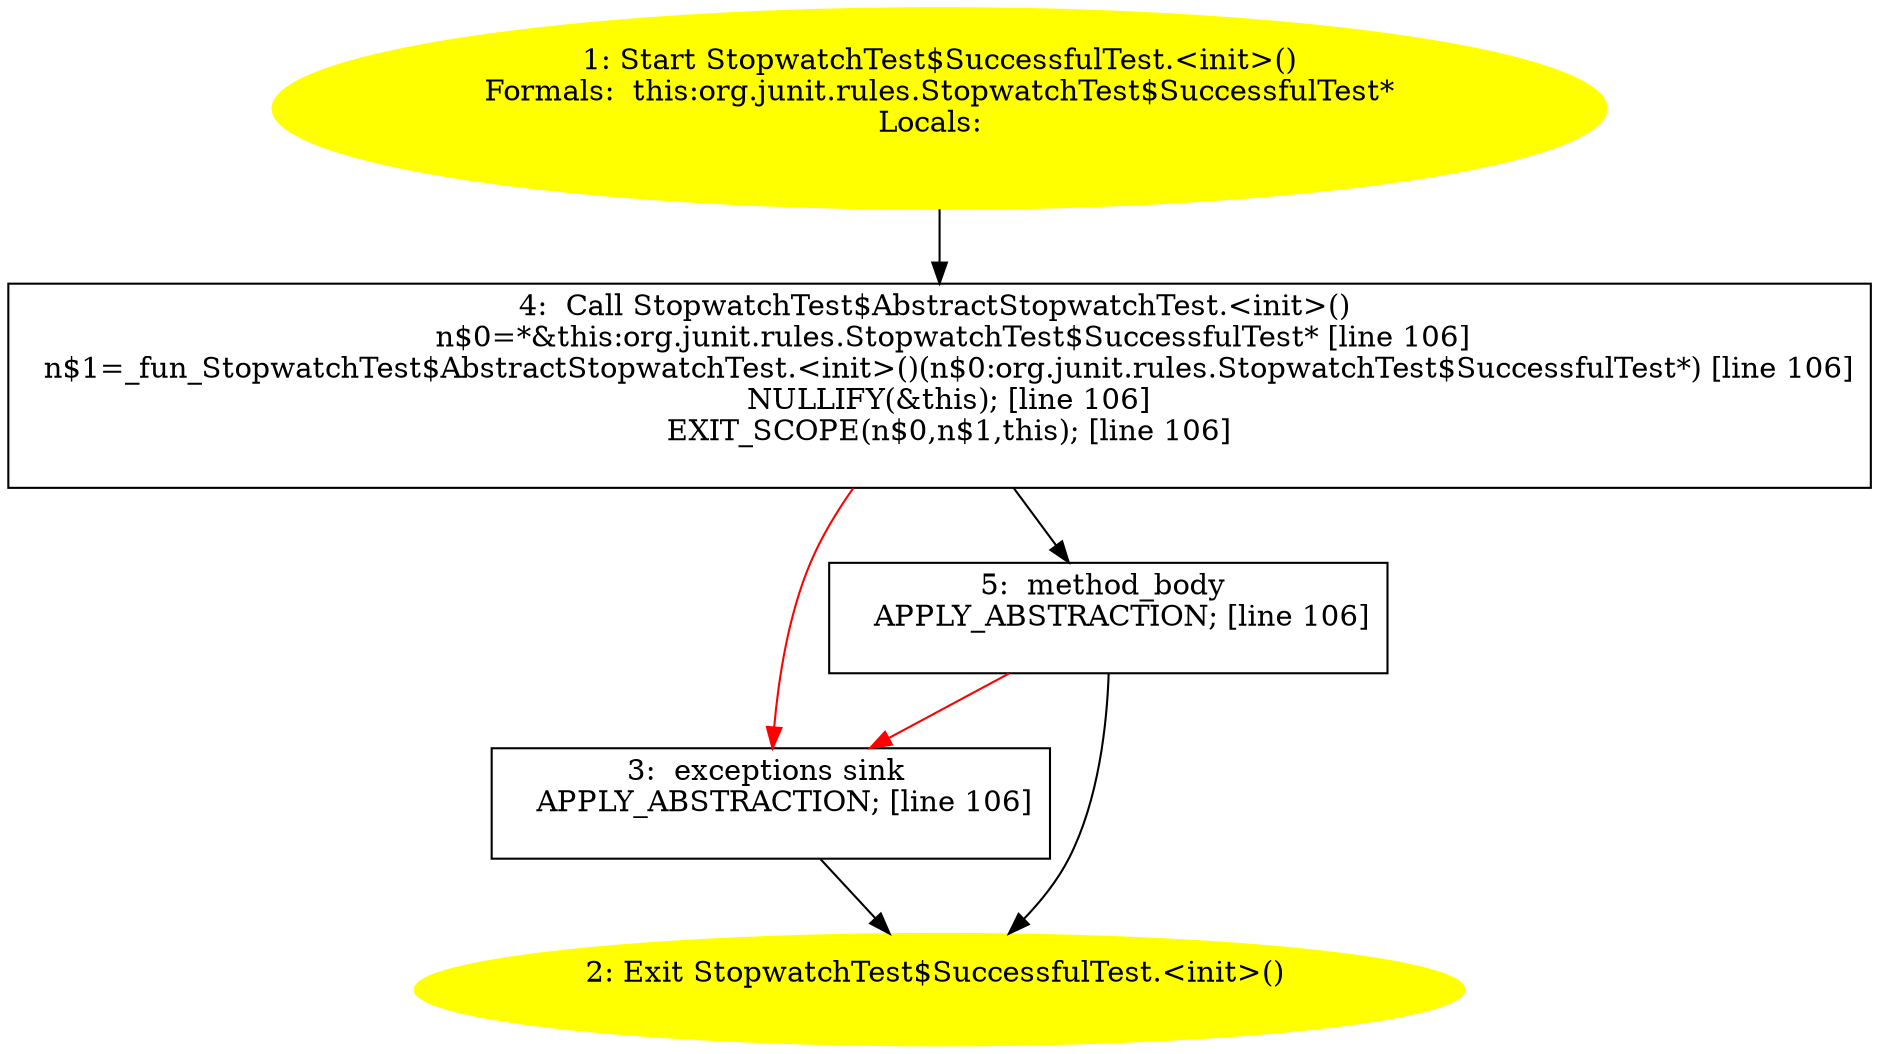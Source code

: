 /* @generated */
digraph cfg {
"org.junit.rules.StopwatchTest$SuccessfulTest.<init>().8bc5f6fb19f9211dcaef0b7353854fea_1" [label="1: Start StopwatchTest$SuccessfulTest.<init>()\nFormals:  this:org.junit.rules.StopwatchTest$SuccessfulTest*\nLocals:  \n  " color=yellow style=filled]
	

	 "org.junit.rules.StopwatchTest$SuccessfulTest.<init>().8bc5f6fb19f9211dcaef0b7353854fea_1" -> "org.junit.rules.StopwatchTest$SuccessfulTest.<init>().8bc5f6fb19f9211dcaef0b7353854fea_4" ;
"org.junit.rules.StopwatchTest$SuccessfulTest.<init>().8bc5f6fb19f9211dcaef0b7353854fea_2" [label="2: Exit StopwatchTest$SuccessfulTest.<init>() \n  " color=yellow style=filled]
	

"org.junit.rules.StopwatchTest$SuccessfulTest.<init>().8bc5f6fb19f9211dcaef0b7353854fea_3" [label="3:  exceptions sink \n   APPLY_ABSTRACTION; [line 106]\n " shape="box"]
	

	 "org.junit.rules.StopwatchTest$SuccessfulTest.<init>().8bc5f6fb19f9211dcaef0b7353854fea_3" -> "org.junit.rules.StopwatchTest$SuccessfulTest.<init>().8bc5f6fb19f9211dcaef0b7353854fea_2" ;
"org.junit.rules.StopwatchTest$SuccessfulTest.<init>().8bc5f6fb19f9211dcaef0b7353854fea_4" [label="4:  Call StopwatchTest$AbstractStopwatchTest.<init>() \n   n$0=*&this:org.junit.rules.StopwatchTest$SuccessfulTest* [line 106]\n  n$1=_fun_StopwatchTest$AbstractStopwatchTest.<init>()(n$0:org.junit.rules.StopwatchTest$SuccessfulTest*) [line 106]\n  NULLIFY(&this); [line 106]\n  EXIT_SCOPE(n$0,n$1,this); [line 106]\n " shape="box"]
	

	 "org.junit.rules.StopwatchTest$SuccessfulTest.<init>().8bc5f6fb19f9211dcaef0b7353854fea_4" -> "org.junit.rules.StopwatchTest$SuccessfulTest.<init>().8bc5f6fb19f9211dcaef0b7353854fea_5" ;
	 "org.junit.rules.StopwatchTest$SuccessfulTest.<init>().8bc5f6fb19f9211dcaef0b7353854fea_4" -> "org.junit.rules.StopwatchTest$SuccessfulTest.<init>().8bc5f6fb19f9211dcaef0b7353854fea_3" [color="red" ];
"org.junit.rules.StopwatchTest$SuccessfulTest.<init>().8bc5f6fb19f9211dcaef0b7353854fea_5" [label="5:  method_body \n   APPLY_ABSTRACTION; [line 106]\n " shape="box"]
	

	 "org.junit.rules.StopwatchTest$SuccessfulTest.<init>().8bc5f6fb19f9211dcaef0b7353854fea_5" -> "org.junit.rules.StopwatchTest$SuccessfulTest.<init>().8bc5f6fb19f9211dcaef0b7353854fea_2" ;
	 "org.junit.rules.StopwatchTest$SuccessfulTest.<init>().8bc5f6fb19f9211dcaef0b7353854fea_5" -> "org.junit.rules.StopwatchTest$SuccessfulTest.<init>().8bc5f6fb19f9211dcaef0b7353854fea_3" [color="red" ];
}
